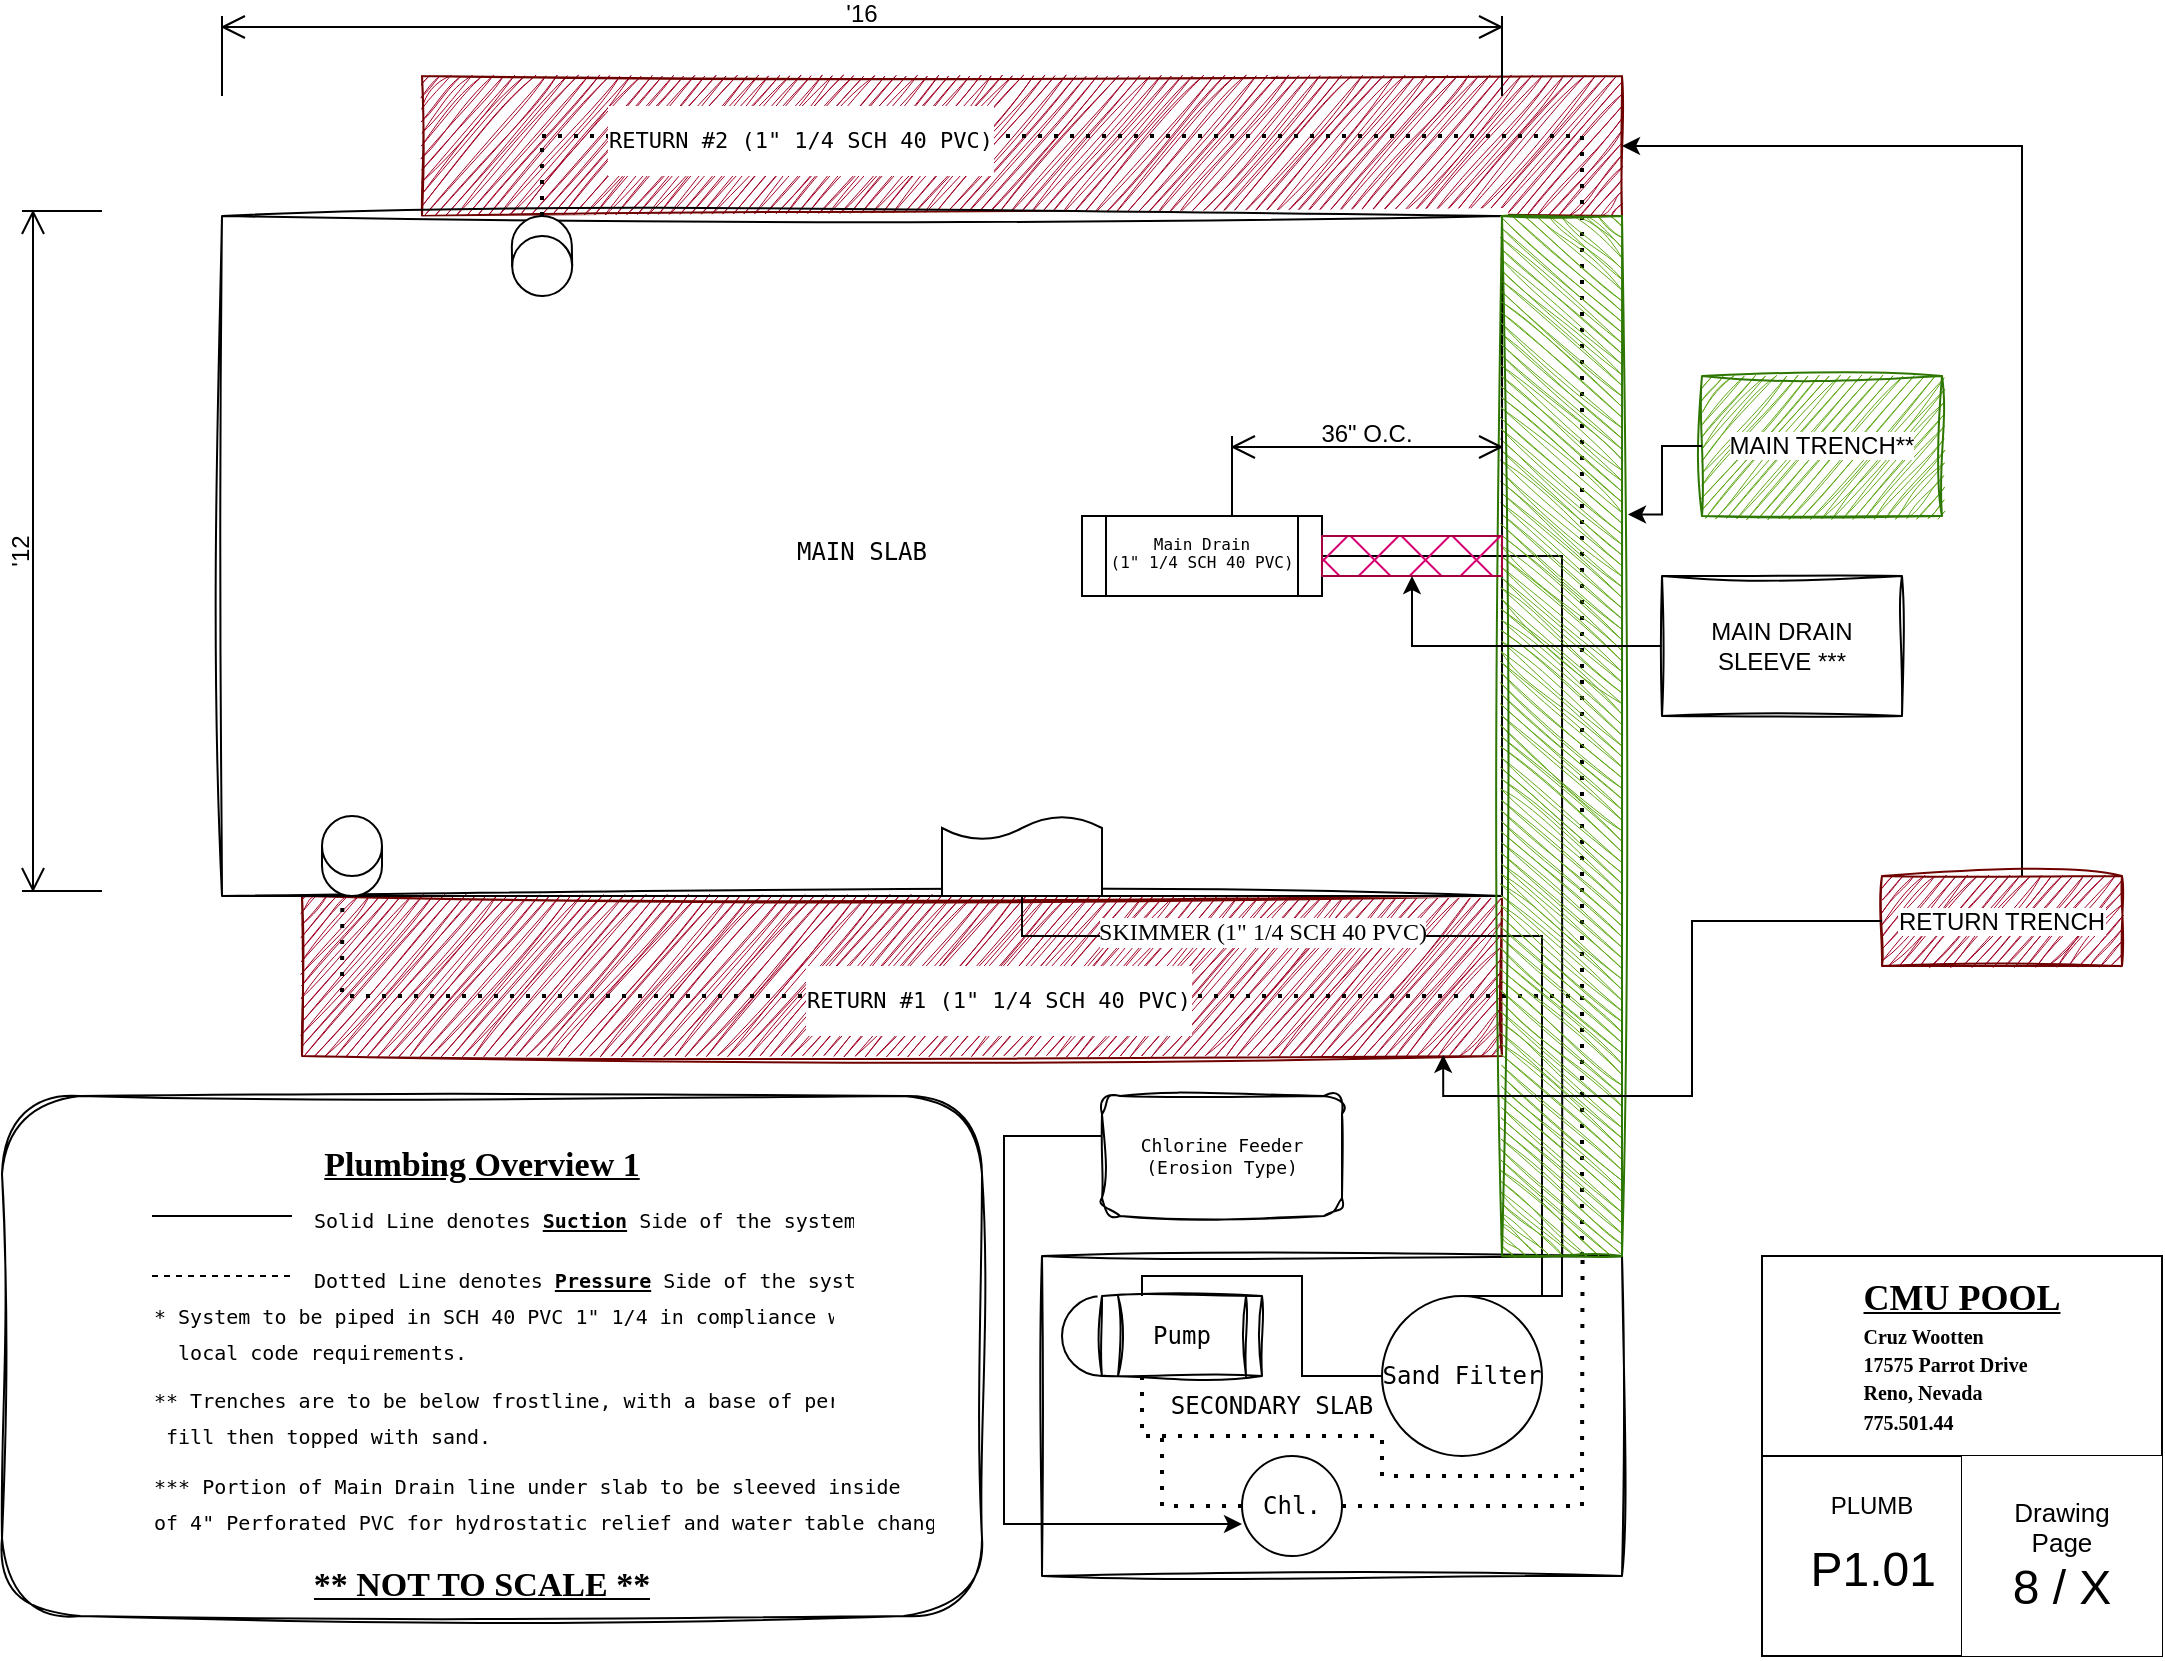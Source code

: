 <mxfile version="27.1.6">
  <diagram name="Page-1" id="yAkueWH8tclE_65RSBvn">
    <mxGraphModel dx="2633" dy="1028" grid="1" gridSize="10" guides="1" tooltips="1" connect="1" arrows="1" fold="1" page="1" pageScale="1" pageWidth="1100" pageHeight="850" math="0" shadow="0">
      <root>
        <mxCell id="0" />
        <mxCell id="1" parent="0" />
        <mxCell id="nuoCHBoQebbKfIUDkXKh-1" value="" style="rounded=0;whiteSpace=wrap;html=1;rotation=-180;sketch=1;curveFitting=1;jiggle=2;fillColor=#a20025;fontColor=#ffffff;strokeColor=#6F0000;" parent="1" vertex="1">
          <mxGeometry x="160" y="460" width="600" height="80" as="geometry" />
        </mxCell>
        <mxCell id="nuoCHBoQebbKfIUDkXKh-2" value="" style="rounded=0;whiteSpace=wrap;html=1;rotation=-180;sketch=1;curveFitting=1;jiggle=2;fillColor=#a20025;fontColor=#ffffff;strokeColor=#6F0000;" parent="1" vertex="1">
          <mxGeometry x="220" y="50" width="600" height="70" as="geometry" />
        </mxCell>
        <mxCell id="sH69yQ1ZhXcAEsHfrU8D-3" value="" style="rounded=0;whiteSpace=wrap;html=1;sketch=1;curveFitting=1;jiggle=2;" parent="1" vertex="1">
          <mxGeometry x="530" y="640" width="290" height="160" as="geometry" />
        </mxCell>
        <mxCell id="uHRIR_JINjC9fajswvWd-8" style="edgeStyle=orthogonalEdgeStyle;rounded=0;orthogonalLoop=1;jettySize=auto;html=1;entryX=0;entryY=0.68;entryDx=0;entryDy=0;entryPerimeter=0;" parent="1" source="uHRIR_JINjC9fajswvWd-7" target="sH69yQ1ZhXcAEsHfrU8D-24" edge="1">
          <mxGeometry relative="1" as="geometry">
            <mxPoint x="510" y="770" as="targetPoint" />
            <Array as="points">
              <mxPoint x="511" y="580" />
              <mxPoint x="511" y="774" />
            </Array>
          </mxGeometry>
        </mxCell>
        <mxCell id="uHRIR_JINjC9fajswvWd-7" value="" style="rounded=1;whiteSpace=wrap;html=1;sketch=1;curveFitting=1;jiggle=2;" parent="1" vertex="1">
          <mxGeometry x="560" y="560" width="120" height="60" as="geometry" />
        </mxCell>
        <mxCell id="uHRIR_JINjC9fajswvWd-5" value="" style="rounded=1;whiteSpace=wrap;html=1;sketch=1;curveFitting=1;jiggle=2;" parent="1" vertex="1">
          <mxGeometry x="10" y="560" width="490" height="260" as="geometry" />
        </mxCell>
        <mxCell id="sH69yQ1ZhXcAEsHfrU8D-1" value="" style="rounded=0;whiteSpace=wrap;html=1;sketch=1;curveFitting=1;jiggle=2;" parent="1" vertex="1">
          <mxGeometry x="120" y="120" width="640" height="340" as="geometry" />
        </mxCell>
        <mxCell id="sH69yQ1ZhXcAEsHfrU8D-4" value="" style="shape=document;whiteSpace=wrap;html=1;boundedLbl=1;rotation=-180;" parent="1" vertex="1">
          <mxGeometry x="480" y="420" width="80" height="40" as="geometry" />
        </mxCell>
        <mxCell id="sH69yQ1ZhXcAEsHfrU8D-6" value="" style="shape=process;whiteSpace=wrap;html=1;backgroundOutline=1;" parent="1" vertex="1">
          <mxGeometry x="550" y="270" width="120" height="40" as="geometry" />
        </mxCell>
        <mxCell id="sH69yQ1ZhXcAEsHfrU8D-7" value="&lt;div style=&quot;line-height: 10%;&quot;&gt;&lt;pre&gt;&lt;font style=&quot;line-height: 10%; font-size: 8px;&quot;&gt;Main Drain&lt;/font&gt;&lt;/pre&gt;&lt;pre&gt;&lt;font style=&quot;line-height: 10%; font-size: 8px;&quot;&gt;&lt;pre style=&quot;&quot;&gt;(1&quot; 1/4 SCH 40 PVC)&lt;/pre&gt;&lt;/font&gt;&lt;/pre&gt;&lt;/div&gt;" style="text;html=1;align=center;verticalAlign=middle;whiteSpace=wrap;rounded=0;fontSize=6;" parent="1" vertex="1">
          <mxGeometry x="575" y="277.5" width="70" height="25" as="geometry" />
        </mxCell>
        <mxCell id="sH69yQ1ZhXcAEsHfrU8D-9" value="&lt;pre&gt;Chlorine Feeder&lt;br&gt;(Erosion Type)&lt;/pre&gt;" style="text;html=1;align=center;verticalAlign=middle;whiteSpace=wrap;rounded=0;fontSize=9;" parent="1" vertex="1">
          <mxGeometry x="570" y="577.5" width="100" height="25" as="geometry" />
        </mxCell>
        <mxCell id="sH69yQ1ZhXcAEsHfrU8D-10" value="" style="endArrow=none;html=1;rounded=0;exitX=0.5;exitY=0;exitDx=0;exitDy=0;" parent="1" source="sH69yQ1ZhXcAEsHfrU8D-4" edge="1">
          <mxGeometry width="50" height="50" relative="1" as="geometry">
            <mxPoint x="250" y="100" as="sourcePoint" />
            <mxPoint x="780" y="640" as="targetPoint" />
            <Array as="points">
              <mxPoint x="520" y="480" />
              <mxPoint x="780" y="480" />
            </Array>
          </mxGeometry>
        </mxCell>
        <mxCell id="uHRIR_JINjC9fajswvWd-1" value="&lt;div&gt;&lt;font&gt;SKIMMER (1&quot; 1/4 SCH 40 PVC)&lt;/font&gt;&lt;/div&gt;" style="edgeLabel;html=1;align=center;verticalAlign=middle;resizable=0;points=[];fontSize=12;fontFamily=Lucida Console;" parent="sH69yQ1ZhXcAEsHfrU8D-10" vertex="1" connectable="0">
          <mxGeometry x="-0.256" y="2" relative="1" as="geometry">
            <mxPoint x="-24" as="offset" />
          </mxGeometry>
        </mxCell>
        <mxCell id="sH69yQ1ZhXcAEsHfrU8D-13" value="" style="endArrow=none;html=1;rounded=0;exitX=1;exitY=0.5;exitDx=0;exitDy=0;entryX=0.897;entryY=0;entryDx=0;entryDy=0;entryPerimeter=0;" parent="1" source="sH69yQ1ZhXcAEsHfrU8D-6" target="sH69yQ1ZhXcAEsHfrU8D-3" edge="1">
          <mxGeometry width="50" height="50" relative="1" as="geometry">
            <mxPoint x="600" y="320" as="sourcePoint" />
            <mxPoint x="840" y="290" as="targetPoint" />
            <Array as="points">
              <mxPoint x="790" y="290" />
            </Array>
          </mxGeometry>
        </mxCell>
        <mxCell id="sH69yQ1ZhXcAEsHfrU8D-14" value="" style="endArrow=none;dashed=1;html=1;dashPattern=1 3;strokeWidth=2;rounded=0;exitX=0.931;exitY=0;exitDx=0;exitDy=0;exitPerimeter=0;entryX=0.094;entryY=1.006;entryDx=0;entryDy=0;entryPerimeter=0;" parent="1" source="sH69yQ1ZhXcAEsHfrU8D-3" target="sH69yQ1ZhXcAEsHfrU8D-1" edge="1">
          <mxGeometry width="50" height="50" relative="1" as="geometry">
            <mxPoint x="840" y="510" as="sourcePoint" />
            <mxPoint x="280" y="460" as="targetPoint" />
            <Array as="points">
              <mxPoint x="800" y="510" />
              <mxPoint x="180" y="510" />
            </Array>
          </mxGeometry>
        </mxCell>
        <mxCell id="sH69yQ1ZhXcAEsHfrU8D-15" value="&lt;pre&gt;RETURN&amp;nbsp;#1 (1&quot; 1/4 SCH 40 PVC)&lt;/pre&gt;" style="edgeLabel;html=1;align=center;verticalAlign=middle;resizable=0;points=[];" parent="sH69yQ1ZhXcAEsHfrU8D-14" vertex="1" connectable="0">
          <mxGeometry x="0.058" y="2" relative="1" as="geometry">
            <mxPoint as="offset" />
          </mxGeometry>
        </mxCell>
        <mxCell id="sH69yQ1ZhXcAEsHfrU8D-16" value="" style="endArrow=none;dashed=1;html=1;dashPattern=1 3;strokeWidth=2;rounded=0;exitX=0.25;exitY=0;exitDx=0;exitDy=0;" parent="1" source="sH69yQ1ZhXcAEsHfrU8D-1" edge="1">
          <mxGeometry width="50" height="50" relative="1" as="geometry">
            <mxPoint x="640" y="117" as="sourcePoint" />
            <mxPoint x="800" y="510" as="targetPoint" />
            <Array as="points">
              <mxPoint x="280" y="80" />
              <mxPoint x="800" y="80" />
            </Array>
          </mxGeometry>
        </mxCell>
        <mxCell id="sH69yQ1ZhXcAEsHfrU8D-17" value="&lt;pre&gt;RETURN #2 (1&quot; 1/4 SCH 40 PVC)&lt;/pre&gt;" style="edgeLabel;html=1;align=center;verticalAlign=middle;resizable=0;points=[];" parent="sH69yQ1ZhXcAEsHfrU8D-16" vertex="1" connectable="0">
          <mxGeometry x="-0.659" y="-2" relative="1" as="geometry">
            <mxPoint as="offset" />
          </mxGeometry>
        </mxCell>
        <mxCell id="sH69yQ1ZhXcAEsHfrU8D-18" value="" style="ellipse;whiteSpace=wrap;html=1;aspect=fixed;" parent="1" vertex="1">
          <mxGeometry x="540" y="660" width="40" height="40" as="geometry" />
        </mxCell>
        <mxCell id="sH69yQ1ZhXcAEsHfrU8D-19" value="&lt;pre&gt;Pump&lt;/pre&gt;" style="shape=process;whiteSpace=wrap;html=1;backgroundOutline=1;sketch=1;curveFitting=1;jiggle=2;" parent="1" vertex="1">
          <mxGeometry x="560" y="660" width="80" height="40" as="geometry" />
        </mxCell>
        <mxCell id="sH69yQ1ZhXcAEsHfrU8D-20" value="&lt;pre&gt;Sand Filter&lt;/pre&gt;" style="ellipse;whiteSpace=wrap;html=1;aspect=fixed;" parent="1" vertex="1">
          <mxGeometry x="700" y="660" width="80" height="80" as="geometry" />
        </mxCell>
        <mxCell id="sH69yQ1ZhXcAEsHfrU8D-21" value="" style="endArrow=none;dashed=1;html=1;dashPattern=1 3;strokeWidth=2;rounded=0;entryX=0.932;entryY=0.001;entryDx=0;entryDy=0;entryPerimeter=0;exitX=0.25;exitY=1;exitDx=0;exitDy=0;" parent="1" source="sH69yQ1ZhXcAEsHfrU8D-19" target="sH69yQ1ZhXcAEsHfrU8D-3" edge="1">
          <mxGeometry width="50" height="50" relative="1" as="geometry">
            <mxPoint x="680" y="740" as="sourcePoint" />
            <mxPoint x="730" y="690" as="targetPoint" />
            <Array as="points">
              <mxPoint x="580" y="730" />
              <mxPoint x="700" y="730" />
              <mxPoint x="700" y="750" />
              <mxPoint x="800" y="750" />
            </Array>
          </mxGeometry>
        </mxCell>
        <mxCell id="sH69yQ1ZhXcAEsHfrU8D-22" value="" style="endArrow=none;html=1;rounded=0;exitX=0.5;exitY=0;exitDx=0;exitDy=0;" parent="1" source="sH69yQ1ZhXcAEsHfrU8D-20" edge="1">
          <mxGeometry width="50" height="50" relative="1" as="geometry">
            <mxPoint x="715" y="670" as="sourcePoint" />
            <mxPoint x="780" y="640" as="targetPoint" />
            <Array as="points">
              <mxPoint x="780" y="660" />
            </Array>
          </mxGeometry>
        </mxCell>
        <mxCell id="sH69yQ1ZhXcAEsHfrU8D-23" value="" style="endArrow=none;html=1;rounded=0;exitX=0.25;exitY=0;exitDx=0;exitDy=0;entryX=0;entryY=0.5;entryDx=0;entryDy=0;" parent="1" source="sH69yQ1ZhXcAEsHfrU8D-19" target="sH69yQ1ZhXcAEsHfrU8D-20" edge="1">
          <mxGeometry width="50" height="50" relative="1" as="geometry">
            <mxPoint x="590" y="725" as="sourcePoint" />
            <mxPoint x="640" y="675" as="targetPoint" />
            <Array as="points">
              <mxPoint x="580" y="650" />
              <mxPoint x="660" y="650" />
              <mxPoint x="660" y="700" />
            </Array>
          </mxGeometry>
        </mxCell>
        <mxCell id="sH69yQ1ZhXcAEsHfrU8D-24" value="&lt;pre&gt;Chl.&lt;/pre&gt;" style="ellipse;whiteSpace=wrap;html=1;aspect=fixed;" parent="1" vertex="1">
          <mxGeometry x="630" y="740" width="50" height="50" as="geometry" />
        </mxCell>
        <mxCell id="sH69yQ1ZhXcAEsHfrU8D-27" value="" style="endArrow=none;dashed=1;html=1;dashPattern=1 3;strokeWidth=2;rounded=0;exitX=0;exitY=0.5;exitDx=0;exitDy=0;entryX=0;entryY=1;entryDx=0;entryDy=0;" parent="1" source="sH69yQ1ZhXcAEsHfrU8D-24" edge="1" target="vKAQ_r-t-Htgs6Gfas-m-1">
          <mxGeometry width="50" height="50" relative="1" as="geometry">
            <mxPoint x="560" y="790" as="sourcePoint" />
            <mxPoint x="600" y="730" as="targetPoint" />
            <Array as="points">
              <mxPoint x="590" y="765" />
            </Array>
          </mxGeometry>
        </mxCell>
        <mxCell id="sH69yQ1ZhXcAEsHfrU8D-28" value="" style="endArrow=none;dashed=1;html=1;dashPattern=1 3;strokeWidth=2;rounded=0;exitX=1;exitY=0.5;exitDx=0;exitDy=0;" parent="1" source="sH69yQ1ZhXcAEsHfrU8D-24" edge="1">
          <mxGeometry width="50" height="50" relative="1" as="geometry">
            <mxPoint x="760" y="790" as="sourcePoint" />
            <mxPoint x="800" y="750" as="targetPoint" />
            <Array as="points">
              <mxPoint x="800" y="765" />
            </Array>
          </mxGeometry>
        </mxCell>
        <mxCell id="mBHjW366EDlgSjZvG0Kb-1" value="&lt;font face=&quot;Lucida Console&quot;&gt;Plumbing Overview 1&lt;/font&gt;&lt;div&gt;&lt;br&gt;&lt;/div&gt;" style="text;html=1;align=center;verticalAlign=middle;whiteSpace=wrap;rounded=0;fontStyle=5;fontSize=17;" parent="1" vertex="1">
          <mxGeometry x="85" y="570" width="330" height="70" as="geometry" />
        </mxCell>
        <mxCell id="uHRIR_JINjC9fajswvWd-6" value="&lt;pre&gt;MAIN SLAB&lt;/pre&gt;" style="text;html=1;align=center;verticalAlign=middle;whiteSpace=wrap;rounded=0;" parent="1" vertex="1">
          <mxGeometry x="395" y="265" width="90" height="45" as="geometry" />
        </mxCell>
        <mxCell id="uHRIR_JINjC9fajswvWd-10" value="" style="endArrow=none;html=1;rounded=0;" parent="1" edge="1">
          <mxGeometry width="50" height="50" relative="1" as="geometry">
            <mxPoint x="85" y="620" as="sourcePoint" />
            <mxPoint x="155" y="620" as="targetPoint" />
          </mxGeometry>
        </mxCell>
        <mxCell id="uHRIR_JINjC9fajswvWd-11" value="&lt;pre&gt;&lt;font style=&quot;font-size: 10px;&quot;&gt;Solid Line denotes &lt;b&gt;&lt;u&gt;Suction&lt;/u&gt;&lt;/b&gt; Side of the system&lt;/font&gt;&lt;/pre&gt;" style="text;strokeColor=none;fillColor=none;align=left;verticalAlign=middle;spacingLeft=4;spacingRight=4;overflow=hidden;points=[[0,0.5],[1,0.5]];portConstraint=eastwest;rotatable=0;whiteSpace=wrap;html=1;" parent="1" vertex="1">
          <mxGeometry x="160" y="600" width="280" height="30" as="geometry" />
        </mxCell>
        <mxCell id="uHRIR_JINjC9fajswvWd-12" value="" style="endArrow=none;dashed=1;html=1;rounded=0;" parent="1" edge="1">
          <mxGeometry width="50" height="50" relative="1" as="geometry">
            <mxPoint x="85" y="650" as="sourcePoint" />
            <mxPoint x="155" y="650" as="targetPoint" />
          </mxGeometry>
        </mxCell>
        <mxCell id="uHRIR_JINjC9fajswvWd-13" value="&lt;pre&gt;&lt;font style=&quot;font-size: 10px;&quot;&gt;Dotted Line denotes &lt;b&gt;&lt;u&gt;Pressure&lt;/u&gt;&lt;/b&gt; Side of the system&lt;/font&gt;&lt;/pre&gt;" style="text;strokeColor=none;fillColor=none;align=left;verticalAlign=middle;spacingLeft=4;spacingRight=4;overflow=hidden;points=[[0,0.5],[1,0.5]];portConstraint=eastwest;rotatable=0;whiteSpace=wrap;html=1;" parent="1" vertex="1">
          <mxGeometry x="160" y="630" width="280" height="30" as="geometry" />
        </mxCell>
        <mxCell id="uHRIR_JINjC9fajswvWd-14" value="&lt;pre&gt;&lt;b style=&quot;&quot;&gt;&lt;u style=&quot;&quot;&gt;&lt;font face=&quot;Lucida Console&quot; style=&quot;font-size: 17px;&quot;&gt;** NOT TO SCALE **&lt;/font&gt;&lt;/u&gt;&lt;/b&gt;&lt;/pre&gt;" style="text;strokeColor=none;fillColor=none;align=center;verticalAlign=middle;spacingLeft=4;spacingRight=4;overflow=hidden;points=[[0,0.5],[1,0.5]];portConstraint=eastwest;rotatable=0;whiteSpace=wrap;html=1;" parent="1" vertex="1">
          <mxGeometry x="110" y="780" width="280" height="40" as="geometry" />
        </mxCell>
        <mxCell id="uHRIR_JINjC9fajswvWd-15" value="" style="endArrow=none;html=1;rounded=0;" parent="1" edge="1">
          <mxGeometry width="50" height="50" relative="1" as="geometry">
            <mxPoint x="750" y="660" as="sourcePoint" />
            <mxPoint x="790" y="600" as="targetPoint" />
            <Array as="points">
              <mxPoint x="790" y="660" />
            </Array>
          </mxGeometry>
        </mxCell>
        <mxCell id="vKAQ_r-t-Htgs6Gfas-m-1" value="&lt;pre&gt;SECONDARY SLAB&lt;/pre&gt;" style="text;html=1;align=center;verticalAlign=middle;whiteSpace=wrap;rounded=0;strokeColor=none;" parent="1" vertex="1">
          <mxGeometry x="590" y="705" width="110" height="20" as="geometry" />
        </mxCell>
        <mxCell id="vKAQ_r-t-Htgs6Gfas-m-2" value="&lt;u&gt;&lt;font face=&quot;Lucida Console&quot; style=&quot;font-size: 18px;&quot;&gt;CMU POOL&lt;/font&gt;&lt;/u&gt;&lt;div style=&quot;text-align: left;&quot;&gt;&lt;span style=&quot;font-size: 10px;&quot;&gt;&lt;font face=&quot;Lucida Console&quot;&gt;Cruz Wootten&lt;/font&gt;&lt;/span&gt;&lt;/div&gt;&lt;div style=&quot;text-align: left;&quot;&gt;&lt;font face=&quot;Lucida Console&quot;&gt;&lt;span style=&quot;font-size: 10px; background-color: transparent; color: light-dark(rgb(0, 0, 0), rgb(255, 255, 255));&quot;&gt;17575 Parrot Drive&amp;nbsp;&lt;/span&gt;&lt;br&gt;&lt;span style=&quot;font-size: 10px; background-color: transparent; color: light-dark(rgb(0, 0, 0), rgb(255, 255, 255));&quot;&gt;Reno, Nevada&lt;/span&gt;&lt;/font&gt;&lt;/div&gt;&lt;div style=&quot;text-align: left;&quot;&gt;&lt;span style=&quot;background-color: transparent; color: light-dark(rgb(0, 0, 0), rgb(255, 255, 255)); font-size: 10px;&quot;&gt;&lt;font face=&quot;Lucida Console&quot;&gt;775.501.44&lt;/font&gt;&lt;/span&gt;&lt;/div&gt;" style="swimlane;whiteSpace=wrap;html=1;startSize=100;align=center;" parent="1" vertex="1">
          <mxGeometry x="890" y="640" width="200" height="200" as="geometry" />
        </mxCell>
        <mxCell id="vKAQ_r-t-Htgs6Gfas-m-3" value="&lt;font style=&quot;font-size: 40px;&quot;&gt;&amp;nbsp;&amp;nbsp;&lt;/font&gt;&lt;font style=&quot;font-size: 24px;&quot;&gt;P1.01&lt;/font&gt;" style="text;html=1;align=left;verticalAlign=middle;whiteSpace=wrap;rounded=0;" parent="vKAQ_r-t-Htgs6Gfas-m-2" vertex="1">
          <mxGeometry y="100" width="200" height="100" as="geometry" />
        </mxCell>
        <mxCell id="vKAQ_r-t-Htgs6Gfas-m-4" value="PLUMB" style="text;html=1;align=center;verticalAlign=middle;whiteSpace=wrap;rounded=0;" parent="vKAQ_r-t-Htgs6Gfas-m-2" vertex="1">
          <mxGeometry x="20" y="110" width="70" height="30" as="geometry" />
        </mxCell>
        <mxCell id="vKAQ_r-t-Htgs6Gfas-m-5" value="" style="endArrow=none;html=1;rounded=0;exitX=0.5;exitY=1;exitDx=0;exitDy=0;" parent="vKAQ_r-t-Htgs6Gfas-m-2" source="vKAQ_r-t-Htgs6Gfas-m-3" edge="1">
          <mxGeometry width="50" height="50" relative="1" as="geometry">
            <mxPoint x="50" y="150" as="sourcePoint" />
            <mxPoint x="100" y="100" as="targetPoint" />
          </mxGeometry>
        </mxCell>
        <mxCell id="vKAQ_r-t-Htgs6Gfas-m-6" value="&lt;div&gt;&lt;font style=&quot;font-size: 13px;&quot;&gt;Drawing&lt;/font&gt;&lt;/div&gt;&lt;div&gt;&lt;font style=&quot;font-size: 13px;&quot;&gt;Page&lt;/font&gt;&lt;/div&gt;&lt;div&gt;&lt;span style=&quot;font-size: 24px; background-color: transparent; color: light-dark(rgb(0, 0, 0), rgb(255, 255, 255));&quot;&gt;8 / X&lt;/span&gt;&lt;/div&gt;" style="text;html=1;align=center;verticalAlign=middle;whiteSpace=wrap;rounded=0;fillColor=default;" parent="1" vertex="1">
          <mxGeometry x="990" y="740" width="100" height="100" as="geometry" />
        </mxCell>
        <mxCell id="vKAQ_r-t-Htgs6Gfas-m-7" value="&lt;div style=&quot;line-height: 50%;&quot;&gt;&lt;pre&gt;&lt;span style=&quot;font-size: 10px; line-height: 50%;&quot;&gt;* System to be piped in SCH 40 PVC 1&quot; 1/4 in compliance with&lt;/span&gt;&lt;/pre&gt;&lt;pre&gt;&lt;span style=&quot;font-size: 10px; line-height: 50%;&quot;&gt;  local code requirements.&lt;/span&gt;&lt;/pre&gt;&lt;/div&gt;" style="text;strokeColor=none;fillColor=none;align=left;verticalAlign=middle;spacingLeft=4;spacingRight=4;overflow=hidden;points=[[0,0.5],[1,0.5]];portConstraint=eastwest;rotatable=0;whiteSpace=wrap;html=1;" parent="1" vertex="1">
          <mxGeometry x="80" y="640" width="350" height="75" as="geometry" />
        </mxCell>
        <mxCell id="vKAQ_r-t-Htgs6Gfas-m-8" value="" style="rounded=0;whiteSpace=wrap;html=1;rotation=90;sketch=1;curveFitting=1;jiggle=2;fillColor=#60a917;fontColor=#ffffff;strokeColor=#2D7600;" parent="1" vertex="1">
          <mxGeometry x="530" y="350" width="520" height="60" as="geometry" />
        </mxCell>
        <mxCell id="vKAQ_r-t-Htgs6Gfas-m-9" value="&lt;span style=&quot;background-color: light-dark(#ffffff, var(--ge-dark-color, #121212));&quot;&gt;&lt;font style=&quot;color: light-dark(rgb(0, 0, 0), rgb(38, 140, 59));&quot;&gt;MAIN TRENCH**&lt;/font&gt;&lt;/span&gt;" style="rounded=0;whiteSpace=wrap;html=1;sketch=1;curveFitting=1;jiggle=2;strokeColor=#2D7600;align=center;verticalAlign=middle;fillColor=#60a917;fontFamily=Helvetica;fontSize=12;fontColor=#ffffff;" parent="1" vertex="1">
          <mxGeometry x="860" y="200" width="120" height="70" as="geometry" />
        </mxCell>
        <mxCell id="vKAQ_r-t-Htgs6Gfas-m-10" style="edgeStyle=orthogonalEdgeStyle;rounded=0;orthogonalLoop=1;jettySize=auto;html=1;entryX=0.287;entryY=-0.05;entryDx=0;entryDy=0;entryPerimeter=0;" parent="1" source="vKAQ_r-t-Htgs6Gfas-m-9" target="vKAQ_r-t-Htgs6Gfas-m-8" edge="1">
          <mxGeometry relative="1" as="geometry" />
        </mxCell>
        <mxCell id="vKAQ_r-t-Htgs6Gfas-m-11" value="&lt;div style=&quot;line-height: 50%;&quot;&gt;&lt;pre&gt;&lt;span style=&quot;font-size: 10px; line-height: 50%;&quot;&gt;** Trenches are to be below frostline, with a base of permeable&lt;/span&gt;&lt;/pre&gt;&lt;pre&gt;&lt;span style=&quot;font-size: 10px; line-height: 50%;&quot;&gt; fill then topped with sand.&lt;br&gt;&lt;/span&gt;&lt;/pre&gt;&lt;/div&gt;" style="text;strokeColor=none;fillColor=none;align=left;verticalAlign=middle;spacingLeft=4;spacingRight=4;overflow=hidden;points=[[0,0.5],[1,0.5]];portConstraint=eastwest;rotatable=0;whiteSpace=wrap;html=1;" parent="1" vertex="1">
          <mxGeometry x="80" y="682.5" width="350" height="75" as="geometry" />
        </mxCell>
        <mxCell id="vKAQ_r-t-Htgs6Gfas-m-12" value="" style="rounded=0;whiteSpace=wrap;html=1;fillColor=#d80073;fontColor=#ffffff;strokeColor=#A50040;fillStyle=cross-hatch;" parent="1" vertex="1">
          <mxGeometry x="670" y="280" width="90" height="20" as="geometry" />
        </mxCell>
        <mxCell id="vKAQ_r-t-Htgs6Gfas-m-14" style="edgeStyle=orthogonalEdgeStyle;rounded=0;orthogonalLoop=1;jettySize=auto;html=1;entryX=0.5;entryY=1;entryDx=0;entryDy=0;" parent="1" source="vKAQ_r-t-Htgs6Gfas-m-13" target="vKAQ_r-t-Htgs6Gfas-m-12" edge="1">
          <mxGeometry relative="1" as="geometry" />
        </mxCell>
        <mxCell id="vKAQ_r-t-Htgs6Gfas-m-13" value="MAIN DRAIN &#xa;SLEEVE ***" style="rounded=0;whiteSpace=wrap;html=1;sketch=1;curveFitting=1;jiggle=2;strokeColor=default;align=center;verticalAlign=middle;fillColor=none;" parent="1" vertex="1">
          <mxGeometry x="840" y="300" width="120" height="70" as="geometry" />
        </mxCell>
        <mxCell id="vKAQ_r-t-Htgs6Gfas-m-15" value="&lt;div style=&quot;line-height: 50%;&quot;&gt;&lt;pre&gt;&lt;span style=&quot;font-size: 10px; line-height: 50%;&quot;&gt;*** Portion of Main Drain line under slab to be sleeved inside&lt;/span&gt;&lt;/pre&gt;&lt;pre&gt;&lt;span style=&quot;font-size: 10px; line-height: 50%;&quot;&gt;of 4&quot; Perforated PVC for hydrostatic relief and water table changes&lt;/span&gt;&lt;/pre&gt;&lt;/div&gt;" style="text;strokeColor=none;fillColor=none;align=left;verticalAlign=middle;spacingLeft=4;spacingRight=4;overflow=hidden;points=[[0,0.5],[1,0.5]];portConstraint=eastwest;rotatable=0;whiteSpace=wrap;html=1;" parent="1" vertex="1">
          <mxGeometry x="80" y="725" width="400" height="75" as="geometry" />
        </mxCell>
        <mxCell id="nuoCHBoQebbKfIUDkXKh-6" style="edgeStyle=orthogonalEdgeStyle;rounded=0;orthogonalLoop=1;jettySize=auto;html=1;entryX=0;entryY=0.5;entryDx=0;entryDy=0;" parent="1" source="nuoCHBoQebbKfIUDkXKh-3" target="nuoCHBoQebbKfIUDkXKh-2" edge="1">
          <mxGeometry relative="1" as="geometry">
            <Array as="points">
              <mxPoint x="1020" y="85" />
            </Array>
          </mxGeometry>
        </mxCell>
        <mxCell id="nuoCHBoQebbKfIUDkXKh-3" value="&lt;span style=&quot;background-color: light-dark(#ffffff, var(--ge-dark-color, #121212));&quot;&gt;&lt;font style=&quot;color: light-dark(rgb(0, 0, 0), rgb(255, 1, 202));&quot;&gt;RETURN TRENCH&lt;/font&gt;&lt;/span&gt;" style="rounded=0;whiteSpace=wrap;html=1;sketch=1;curveFitting=1;jiggle=2;strokeColor=#6F0000;align=center;verticalAlign=middle;fillColor=#a20025;fontFamily=Helvetica;fontSize=12;fontColor=#ffffff;" parent="1" vertex="1">
          <mxGeometry x="950" y="450" width="120" height="45" as="geometry" />
        </mxCell>
        <mxCell id="nuoCHBoQebbKfIUDkXKh-4" style="edgeStyle=orthogonalEdgeStyle;rounded=0;orthogonalLoop=1;jettySize=auto;html=1;exitX=0.5;exitY=1;exitDx=0;exitDy=0;" parent="1" source="nuoCHBoQebbKfIUDkXKh-3" target="nuoCHBoQebbKfIUDkXKh-3" edge="1">
          <mxGeometry relative="1" as="geometry" />
        </mxCell>
        <mxCell id="nuoCHBoQebbKfIUDkXKh-5" style="edgeStyle=orthogonalEdgeStyle;rounded=0;orthogonalLoop=1;jettySize=auto;html=1;entryX=0.049;entryY=0.007;entryDx=0;entryDy=0;entryPerimeter=0;" parent="1" source="nuoCHBoQebbKfIUDkXKh-3" target="nuoCHBoQebbKfIUDkXKh-1" edge="1">
          <mxGeometry relative="1" as="geometry" />
        </mxCell>
        <mxCell id="XXQyQMuOhZwSfM4wRpbt-1" value="" style="shape=cylinder3;whiteSpace=wrap;html=1;boundedLbl=1;backgroundOutline=1;size=15;" parent="1" vertex="1">
          <mxGeometry x="170" y="420" width="30" height="40" as="geometry" />
        </mxCell>
        <mxCell id="XXQyQMuOhZwSfM4wRpbt-2" value="" style="shape=cylinder3;whiteSpace=wrap;html=1;boundedLbl=1;backgroundOutline=1;size=15;rotation=-181;" parent="1" vertex="1">
          <mxGeometry x="265" y="120" width="30" height="40" as="geometry" />
        </mxCell>
        <mxCell id="EJqP4LBOYhbU62YGiwkV-1" value="&#39;12" style="shape=dimension;direction=south;whiteSpace=wrap;html=1;align=center;points=[];verticalAlign=top;labelBackgroundColor=none;horizontal=0;spacingTop=-15;" vertex="1" parent="1">
          <mxGeometry x="20" y="117.5" width="40" height="340" as="geometry" />
        </mxCell>
        <mxCell id="EJqP4LBOYhbU62YGiwkV-2" value="&#39;16" style="shape=dimension;direction=west;whiteSpace=wrap;html=1;align=center;points=[];verticalAlign=top;spacingTop=-15;labelBackgroundColor=none;" vertex="1" parent="1">
          <mxGeometry x="120" y="20" width="640" height="40" as="geometry" />
        </mxCell>
        <mxCell id="EJqP4LBOYhbU62YGiwkV-3" value="36&quot; O.C." style="shape=dimension;direction=west;whiteSpace=wrap;html=1;align=center;points=[];verticalAlign=top;spacingTop=-15;labelBackgroundColor=none;" vertex="1" parent="1">
          <mxGeometry x="625" y="230" width="135" height="40" as="geometry" />
        </mxCell>
      </root>
    </mxGraphModel>
  </diagram>
</mxfile>
